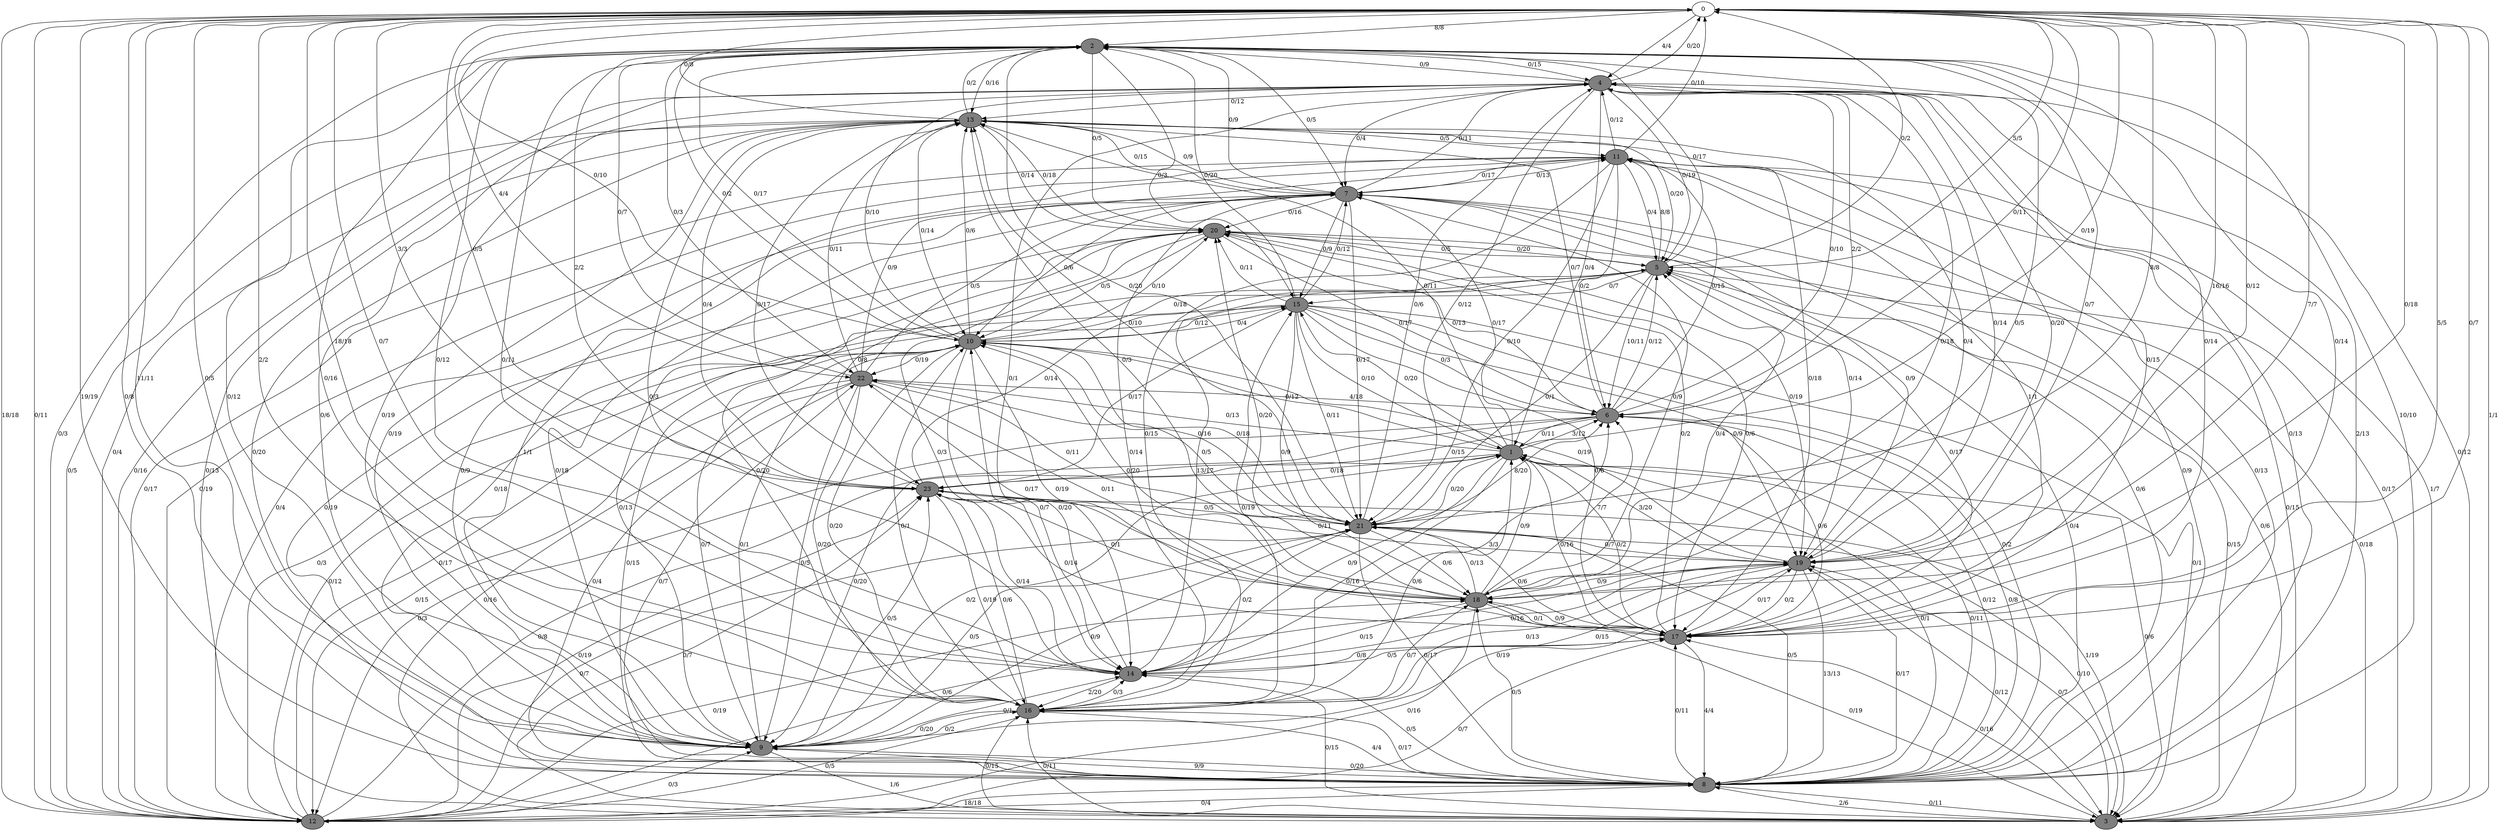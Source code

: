 digraph G {
	0[style=filled fillcolor=grey100];
	0->2[label ="8/8"] ;
	0->3[label ="1/1"] ;
	0->4[label ="4/4"] ;
	0->5[label ="5/5"] ;
	0->8[label ="19/19"] ;
	0->9[label ="11/11"] ;
	0->12[label ="18/18"] ;
	0->14[label ="18/18"] ;
	0->16[label ="2/2"] ;
	0->17[label ="5/5"] ;
	0->18[label ="7/7"] ;
	0->19[label ="16/16"] ;
	0->21[label ="8/8"] ;
	0->22[label ="4/4"] ;
	0->23[label ="3/3"] ;
	1[style=filled fillcolor=grey50];
	1->0[label ="0/19"] ;
	1->3[label ="0/6"] ;
	1->6[label ="3/12"] ;
	1->7[label ="0/17"] ;
	1->8[label ="0/11"] ;
	1->9[label ="0/2"] ;
	1->10[label ="0/12"] ;
	1->13[label ="0/11"] ;
	1->14[label ="0/9"] ;
	1->15[label ="0/20"] ;
	1->16[label ="0/16"] ;
	1->17[label ="0/16"] ;
	1->22[label ="0/13"] ;
	1->23[label ="0/18"] ;
	2[style=filled fillcolor=grey50];
	2->4[label ="0/15"] ;
	2->7[label ="0/5"] ;
	2->8[label ="10/10"] ;
	2->10[label ="0/2"] ;
	2->13[label ="0/16"] ;
	2->14[label ="0/12"] ;
	2->15[label ="0/3"] ;
	2->17[label ="0/14"] ;
	2->18[label ="0/5"] ;
	2->19[label ="0/7"] ;
	2->20[label ="0/5"] ;
	2->22[label ="0/3"] ;
	3[style=filled fillcolor=grey50];
	3->5[label ="0/18"] ;
	3->7[label ="0/15"] ;
	3->8[label ="2/6"] ;
	3->11[label ="1/7"] ;
	3->13[label ="0/13"] ;
	3->14[label ="0/15"] ;
	3->16[label ="0/11"] ;
	3->17[label ="0/16"] ;
	3->19[label ="0/7"] ;
	3->20[label ="0/6"] ;
	3->23[label ="0/7"] ;
	4[style=filled fillcolor=grey50];
	4->0[label ="0/20"] ;
	4->1[label ="0/4"] ;
	4->2[label ="0/9"] ;
	4->3[label ="0/12"] ;
	4->5[label ="0/19"] ;
	4->6[label ="2/2"] ;
	4->7[label ="0/4"] ;
	4->8[label ="2/13"] ;
	4->9[label ="0/6"] ;
	4->12[label ="0/4"] ;
	4->13[label ="0/12"] ;
	4->14[label ="0/1"] ;
	4->19[label ="0/20"] ;
	4->21[label ="0/12"] ;
	5[style=filled fillcolor=grey50];
	5->0[label ="0/2"] ;
	5->2[label ="0/17"] ;
	5->3[label ="0/15"] ;
	5->6[label ="10/11"] ;
	5->9[label ="0/13"] ;
	5->11[label ="8/8"] ;
	5->15[label ="0/7"] ;
	5->20[label ="0/20"] ;
	5->21[label ="0/1"] ;
	6[style=filled fillcolor=grey50];
	6->0[label ="0/11"] ;
	6->1[label ="0/11"] ;
	6->4[label ="0/10"] ;
	6->5[label ="0/12"] ;
	6->8[label ="0/12"] ;
	6->9[label ="0/20"] ;
	6->11[label ="0/15"] ;
	6->12[label ="0/3"] ;
	6->13[label ="0/7"] ;
	6->17[label ="0/6"] ;
	6->20[label ="0/13"] ;
	6->23[label ="0/15"] ;
	7[style=filled fillcolor=grey50];
	7->2[label ="0/9"] ;
	7->4[label ="0/11"] ;
	7->8[label ="0/6"] ;
	7->9[label ="0/9"] ;
	7->10[label ="0/6"] ;
	7->11[label ="0/13"] ;
	7->13[label ="0/15"] ;
	7->15[label ="0/9"] ;
	7->16[label ="0/14"] ;
	7->19[label ="0/14"] ;
	7->20[label ="0/16"] ;
	7->21[label ="0/17"] ;
	8[style=filled fillcolor=grey50];
	8->0[label ="0/8"] ;
	8->1[label ="0/1"] ;
	8->3[label ="0/11"] ;
	8->4[label ="0/13"] ;
	8->5[label ="0/4"] ;
	8->6[label ="0/8"] ;
	8->9[label ="0/20"] ;
	8->10[label ="0/15"] ;
	8->11[label ="0/13"] ;
	8->12[label ="0/4"] ;
	8->14[label ="0/5"] ;
	8->16[label ="0/17"] ;
	8->17[label ="0/11"] ;
	8->18[label ="0/5"] ;
	8->19[label ="0/17"] ;
	8->21[label ="0/5"] ;
	8->22[label ="0/7"] ;
	9[style=filled fillcolor=grey50];
	9->0[label ="0/5"] ;
	9->2[label ="0/12"] ;
	9->3[label ="1/6"] ;
	9->4[label ="0/19"] ;
	9->7[label ="0/18"] ;
	9->8[label ="9/9"] ;
	9->10[label ="0/1"] ;
	9->11[label ="1/1"] ;
	9->14[label ="0/1"] ;
	9->16[label ="0/2"] ;
	9->21[label ="0/9"] ;
	9->23[label ="0/5"] ;
	10[style=filled fillcolor=grey50];
	10->0[label ="0/10"] ;
	10->2[label ="0/17"] ;
	10->4[label ="0/10"] ;
	10->5[label ="0/18"] ;
	10->9[label ="0/7"] ;
	10->13[label ="0/6"] ;
	10->14[label ="0/7"] ;
	10->15[label ="0/4"] ;
	10->16[label ="0/20"] ;
	10->17[label ="0/19"] ;
	10->20[label ="0/10"] ;
	10->21[label ="0/18"] ;
	10->22[label ="0/19"] ;
	11[style=filled fillcolor=grey50];
	11->0[label ="0/10"] ;
	11->3[label ="0/17"] ;
	11->4[label ="0/12"] ;
	11->5[label ="0/4"] ;
	11->6[label ="0/2"] ;
	11->7[label ="0/17"] ;
	11->8[label ="0/9"] ;
	11->12[label ="0/17"] ;
	11->16[label ="0/15"] ;
	11->21[label ="0/10"] ;
	12[style=filled fillcolor=grey50];
	12->0[label ="0/11"] ;
	12->1[label ="0/8"] ;
	12->2[label ="0/3"] ;
	12->7[label ="0/4"] ;
	12->8[label ="18/18"] ;
	12->9[label ="0/3"] ;
	12->10[label ="0/12"] ;
	12->11[label ="0/19"] ;
	12->13[label ="0/16"] ;
	12->15[label ="0/17"] ;
	12->16[label ="0/5"] ;
	12->17[label ="0/7"] ;
	12->18[label ="0/19"] ;
	12->19[label ="0/6"] ;
	12->21[label ="0/7"] ;
	12->23[label ="0/19"] ;
	13[style=filled fillcolor=grey50];
	13->0[label ="0/8"] ;
	13->2[label ="0/2"] ;
	13->5[label ="0/20"] ;
	13->7[label ="0/9"] ;
	13->8[label ="0/20"] ;
	13->9[label ="0/19"] ;
	13->10[label ="0/14"] ;
	13->11[label ="0/5"] ;
	13->12[label ="0/5"] ;
	13->14[label ="0/3"] ;
	13->17[label ="0/18"] ;
	13->19[label ="0/4"] ;
	13->20[label ="0/14"] ;
	13->23[label ="0/4"] ;
	14[style=filled fillcolor=grey50];
	14->0[label ="0/7"] ;
	14->2[label ="0/11"] ;
	14->5[label ="13/17"] ;
	14->6[label ="3/3"] ;
	14->10[label ="0/20"] ;
	14->16[label ="2/20"] ;
	14->17[label ="0/5"] ;
	14->19[label ="0/16"] ;
	15[style=filled fillcolor=grey50];
	15->1[label ="0/10"] ;
	15->2[label ="0/20"] ;
	15->3[label ="0/1"] ;
	15->6[label ="0/3"] ;
	15->7[label ="0/12"] ;
	15->8[label ="0/2"] ;
	15->10[label ="0/12"] ;
	15->12[label ="0/3"] ;
	15->17[label ="0/6"] ;
	15->18[label ="0/9"] ;
	15->19[label ="0/9"] ;
	15->20[label ="0/11"] ;
	15->21[label ="0/11"] ;
	15->23[label ="0/17"] ;
	16[style=filled fillcolor=grey50];
	16->1[label ="0/6"] ;
	16->2[label ="0/16"] ;
	16->3[label ="0/15"] ;
	16->8[label ="4/4"] ;
	16->9[label ="0/20"] ;
	16->10[label ="0/1"] ;
	16->14[label ="0/3"] ;
	16->15[label ="0/19"] ;
	16->18[label ="0/7"] ;
	16->19[label ="0/13"] ;
	16->20[label ="0/20"] ;
	16->23[label ="0/6"] ;
	17[style=filled fillcolor=grey50];
	17->0[label ="0/7"] ;
	17->1[label ="0/2"] ;
	17->2[label ="0/14"] ;
	17->4[label ="0/15"] ;
	17->5[label ="0/17"] ;
	17->8[label ="4/4"] ;
	17->11[label ="1/1"] ;
	17->14[label ="0/8"] ;
	17->18[label ="0/9"] ;
	17->19[label ="0/17"] ;
	17->20[label ="0/2"] ;
	17->21[label ="0/6"] ;
	17->23[label ="0/14"] ;
	18[style=filled fillcolor=grey50];
	18->0[label ="0/18"] ;
	18->1[label ="0/9"] ;
	18->3[label ="0/19"] ;
	18->4[label ="0/18"] ;
	18->5[label ="0/4"] ;
	18->6[label ="7/7"] ;
	18->7[label ="0/9"] ;
	18->10[label ="0/20"] ;
	18->12[label ="0/16"] ;
	18->13[label ="0/3"] ;
	18->14[label ="0/15"] ;
	18->17[label ="0/1"] ;
	18->20[label ="0/20"] ;
	18->21[label ="0/13"] ;
	18->22[label ="0/17"] ;
	19[style=filled fillcolor=grey50];
	19->0[label ="0/12"] ;
	19->1[label ="3/20"] ;
	19->3[label ="0/12"] ;
	19->4[label ="0/14"] ;
	19->7[label ="0/9"] ;
	19->8[label ="13/13"] ;
	19->9[label ="0/19"] ;
	19->10[label ="0/19"] ;
	19->16[label ="0/15"] ;
	19->17[label ="0/2"] ;
	19->18[label ="0/9"] ;
	19->23[label ="0/11"] ;
	20[style=filled fillcolor=grey50];
	20->5[label ="0/5"] ;
	20->6[label ="0/17"] ;
	20->8[label ="0/19"] ;
	20->9[label ="0/18"] ;
	20->10[label ="0/5"] ;
	20->13[label ="0/18"] ;
	20->14[label ="0/3"] ;
	20->17[label ="0/6"] ;
	20->19[label ="0/19"] ;
	20->23[label ="0/8"] ;
	21[style=filled fillcolor=grey50];
	21->1[label ="0/20"] ;
	21->2[label ="0/20"] ;
	21->3[label ="0/10"] ;
	21->4[label ="0/6"] ;
	21->6[label ="8/20"] ;
	21->8[label ="0/17"] ;
	21->9[label ="0/5"] ;
	21->10[label ="0/16"] ;
	21->13[label ="0/10"] ;
	21->14[label ="0/2"] ;
	21->18[label ="0/6"] ;
	21->19[label ="0/7"] ;
	21->22[label ="0/5"] ;
	22[style=filled fillcolor=grey50];
	22->2[label ="0/7"] ;
	22->3[label ="0/16"] ;
	22->6[label ="4/18"] ;
	22->7[label ="0/5"] ;
	22->8[label ="0/4"] ;
	22->9[label ="0/5"] ;
	22->11[label ="0/9"] ;
	22->12[label ="0/15"] ;
	22->13[label ="0/11"] ;
	22->16[label ="0/20"] ;
	22->18[label ="0/11"] ;
	22->21[label ="0/11"] ;
	23[style=filled fillcolor=grey50];
	23->0[label ="0/5"] ;
	23->2[label ="2/2"] ;
	23->3[label ="1/19"] ;
	23->5[label ="0/14"] ;
	23->13[label ="0/17"] ;
	23->14[label ="0/14"] ;
	23->16[label ="0/19"] ;
	23->18[label ="0/1"] ;
	23->21[label ="0/5"] ;
}
